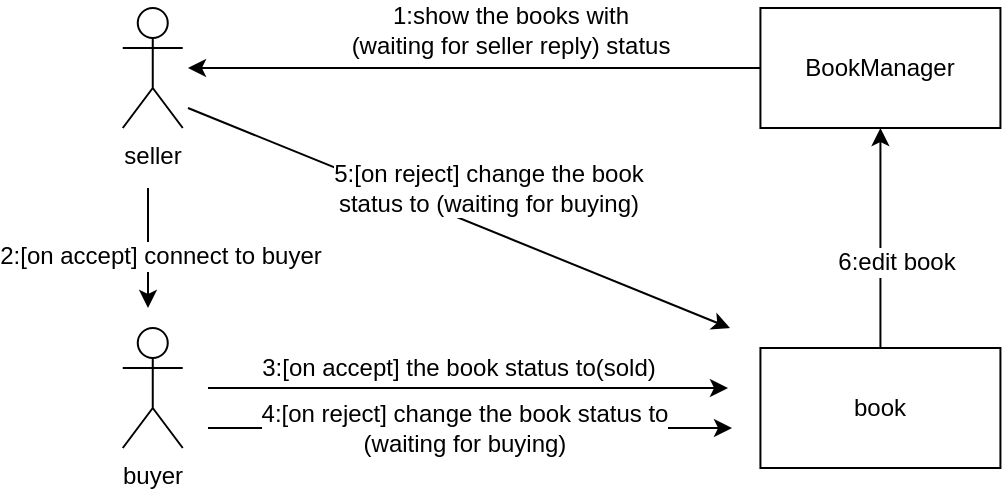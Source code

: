 <mxfile version="10.6.8" type="github"><diagram id="P_jgdUaZR1RVqcQm-a9g" name="Page-1"><mxGraphModel dx="91" dy="534" grid="1" gridSize="10" guides="1" tooltips="1" connect="1" arrows="1" fold="1" page="1" pageScale="1" pageWidth="850" pageHeight="1100" math="0" shadow="0"><root><mxCell id="0"/><mxCell id="1" parent="0"/><mxCell id="yPxRDNc3nodhR7YGVQ9P-1" value="seller" style="shape=umlActor;verticalLabelPosition=bottom;labelBackgroundColor=#ffffff;verticalAlign=top;html=1;outlineConnect=0;" parent="1" vertex="1"><mxGeometry x="1097.381" y="180" width="30" height="60" as="geometry"/></mxCell><mxCell id="yPxRDNc3nodhR7YGVQ9P-5" value="book" style="rounded=0;whiteSpace=wrap;html=1;" parent="1" vertex="1"><mxGeometry x="1416.214" y="350" width="120" height="60" as="geometry"/></mxCell><mxCell id="yPxRDNc3nodhR7YGVQ9P-13" value="BookManager" style="rounded=0;whiteSpace=wrap;html=1;" parent="1" vertex="1"><mxGeometry x="1416.214" y="180" width="120" height="60" as="geometry"/></mxCell><mxCell id="yPxRDNc3nodhR7YGVQ9P-18" value="" style="endArrow=classic;html=1;exitX=0;exitY=0.5;exitDx=0;exitDy=0;" parent="1" edge="1" source="yPxRDNc3nodhR7YGVQ9P-13"><mxGeometry width="50" height="50" relative="1" as="geometry"><mxPoint x="1576.059" y="472.353" as="sourcePoint"/><mxPoint x="1130" y="210" as="targetPoint"/></mxGeometry></mxCell><mxCell id="yPxRDNc3nodhR7YGVQ9P-19" value="1:show the books with &lt;br&gt;(waiting for seller reply) status&lt;br&gt;" style="text;html=1;resizable=0;points=[];align=center;verticalAlign=middle;labelBackgroundColor=#ffffff;" parent="yPxRDNc3nodhR7YGVQ9P-18" vertex="1" connectable="0"><mxGeometry x="-0.118" y="5" relative="1" as="geometry"><mxPoint x="0.5" y="-24.5" as="offset"/></mxGeometry></mxCell><mxCell id="yPxRDNc3nodhR7YGVQ9P-22" value="" style="endArrow=classic;html=1;" parent="1" edge="1"><mxGeometry width="50" height="50" relative="1" as="geometry"><mxPoint x="1110" y="270" as="sourcePoint"/><mxPoint x="1110" y="330" as="targetPoint"/></mxGeometry></mxCell><mxCell id="yPxRDNc3nodhR7YGVQ9P-23" value="2:[on accept] connect to buyer" style="text;html=1;resizable=0;points=[];align=center;verticalAlign=middle;labelBackgroundColor=#ffffff;" parent="yPxRDNc3nodhR7YGVQ9P-22" vertex="1" connectable="0"><mxGeometry x="-0.118" y="5" relative="1" as="geometry"><mxPoint x="1" y="7" as="offset"/></mxGeometry></mxCell><mxCell id="yPxRDNc3nodhR7YGVQ9P-28" value="" style="endArrow=classic;html=1;" parent="1" edge="1"><mxGeometry width="50" height="50" relative="1" as="geometry"><mxPoint x="1140" y="370" as="sourcePoint"/><mxPoint x="1400" y="370" as="targetPoint"/></mxGeometry></mxCell><mxCell id="yPxRDNc3nodhR7YGVQ9P-29" value="3:[on accept] the book status to(sold)&lt;br&gt;" style="text;html=1;resizable=0;points=[];align=center;verticalAlign=middle;labelBackgroundColor=#ffffff;" parent="yPxRDNc3nodhR7YGVQ9P-28" vertex="1" connectable="0"><mxGeometry x="-0.118" y="5" relative="1" as="geometry"><mxPoint x="10.5" y="-5" as="offset"/></mxGeometry></mxCell><mxCell id="yPxRDNc3nodhR7YGVQ9P-30" value="" style="endArrow=classic;html=1;entryX=0.5;entryY=1;entryDx=0;entryDy=0;exitX=0.5;exitY=0;exitDx=0;exitDy=0;" parent="1" edge="1" target="yPxRDNc3nodhR7YGVQ9P-13" source="yPxRDNc3nodhR7YGVQ9P-5"><mxGeometry width="50" height="50" relative="1" as="geometry"><mxPoint x="1412" y="697" as="sourcePoint"/><mxPoint x="1572.176" y="696.588" as="targetPoint"/></mxGeometry></mxCell><mxCell id="yPxRDNc3nodhR7YGVQ9P-31" value="6:edit book&lt;br&gt;" style="text;html=1;resizable=0;points=[];align=center;verticalAlign=middle;labelBackgroundColor=#ffffff;" parent="yPxRDNc3nodhR7YGVQ9P-30" vertex="1" connectable="0"><mxGeometry x="-0.118" y="5" relative="1" as="geometry"><mxPoint x="12.5" y="5" as="offset"/></mxGeometry></mxCell><mxCell id="sV8akVYMr-_BtHhxCcwp-1" value="buyer" style="shape=umlActor;verticalLabelPosition=bottom;labelBackgroundColor=#ffffff;verticalAlign=top;html=1;outlineConnect=0;" parent="1" vertex="1"><mxGeometry x="1097.381" y="340" width="30" height="60" as="geometry"/></mxCell><mxCell id="sV8akVYMr-_BtHhxCcwp-4" value="" style="endArrow=classic;html=1;" parent="1" edge="1"><mxGeometry width="50" height="50" relative="1" as="geometry"><mxPoint x="1140" y="390" as="sourcePoint"/><mxPoint x="1402" y="390" as="targetPoint"/></mxGeometry></mxCell><mxCell id="sV8akVYMr-_BtHhxCcwp-5" value="4:[on reject] change the book status to&lt;br&gt;(waiting for buying)&lt;br&gt;" style="text;html=1;resizable=0;points=[];align=center;verticalAlign=middle;labelBackgroundColor=#ffffff;" parent="sV8akVYMr-_BtHhxCcwp-4" vertex="1" connectable="0"><mxGeometry x="-0.118" y="5" relative="1" as="geometry"><mxPoint x="12.5" y="5" as="offset"/></mxGeometry></mxCell><mxCell id="sV8akVYMr-_BtHhxCcwp-9" value="" style="endArrow=classic;html=1;" parent="1" edge="1"><mxGeometry width="50" height="50" relative="1" as="geometry"><mxPoint x="1130" y="230" as="sourcePoint"/><mxPoint x="1401" y="340" as="targetPoint"/></mxGeometry></mxCell><mxCell id="sV8akVYMr-_BtHhxCcwp-10" value="5:[on reject] change the book &lt;br&gt;status to (waiting for buying)&lt;br&gt;" style="text;html=1;resizable=0;points=[];align=center;verticalAlign=middle;labelBackgroundColor=#ffffff;" parent="sV8akVYMr-_BtHhxCcwp-9" vertex="1" connectable="0"><mxGeometry x="-0.118" y="5" relative="1" as="geometry"><mxPoint x="28" y="-4" as="offset"/></mxGeometry></mxCell></root></mxGraphModel></diagram></mxfile>